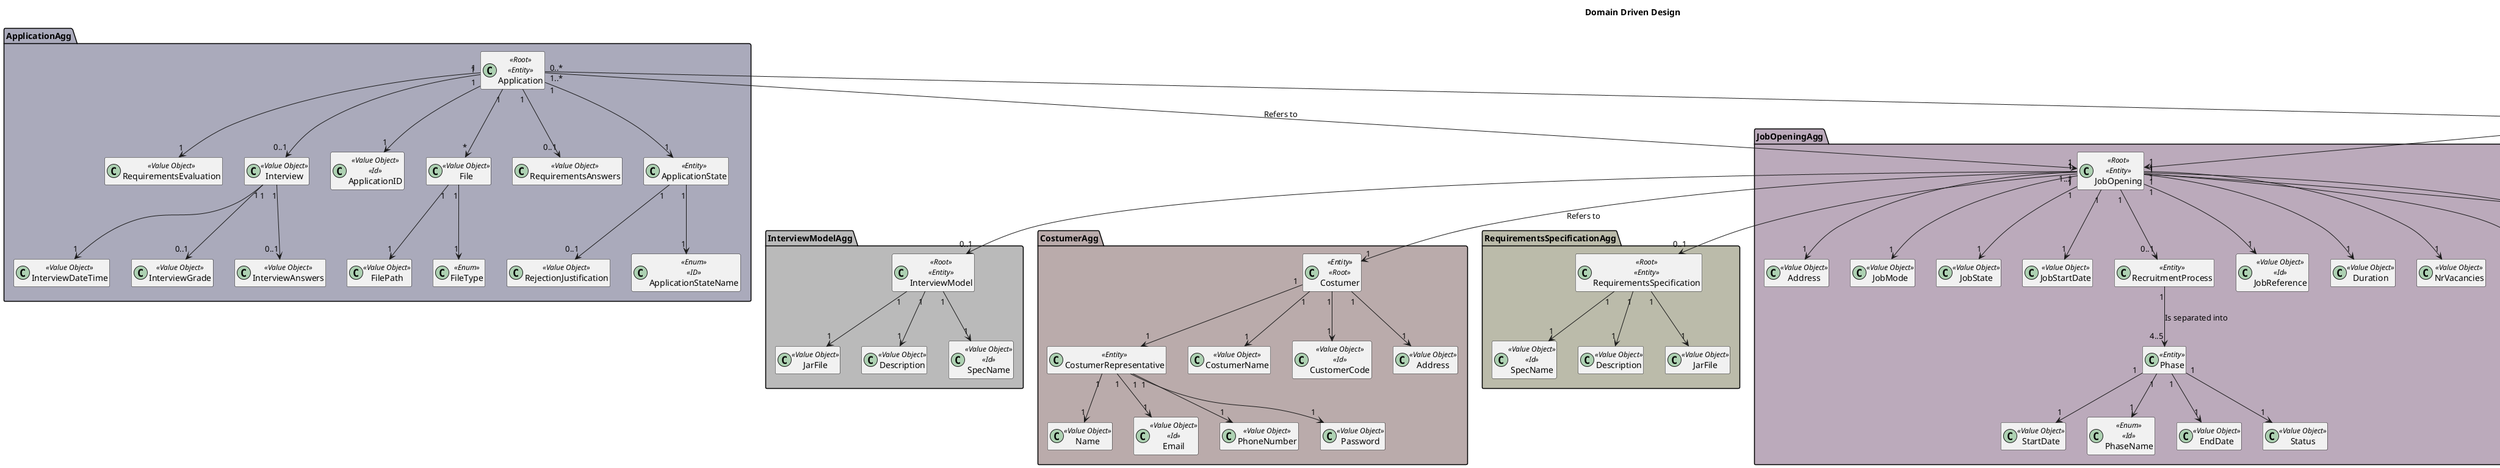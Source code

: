 @startuml
'https://plantuml.com/class-diagram

hide field
hide methods

title Domain Driven Design
skinparam linetype wavy 


package InterviewModelAgg #bababa {
    class InterviewModel<<Root>><<Entity>>
    class SpecName<<Value Object>><<Id>>
    class JarFile<<Value Object>>
    class Description<<Value Object>>

    InterviewModel"1"-->"1"JarFile
    InterviewModel"1"-->"1"SpecName
    InterviewModel"1"-->"1"Description
}

package CostumerAgg #baabab {
    class Costumer<<Entity>><<Root>>
    class CustomerCode<<Value Object>><<Id>>
    class Name<<Value Object>>
    class Address<<Value Object>>
    class CostumerRepresentative<<Entity>>
    class CostumerName<<Value Object>>

    class Email<<Value Object>><<Id>>
    class PhoneNumber<<Value Object>>
    class Name<<Value Object>>
    class Password<<Value Object>>

    Costumer "1" --> "1" CustomerCode
    Costumer "1" --> "1" CostumerName
    Costumer "1" --> "1" Address
    Costumer "1" --> "1" CostumerRepresentative

    CostumerRepresentative "1" --> "1" Email
    CostumerRepresentative "1" --> "1" PhoneNumber
    CostumerRepresentative "1" --> "1" Name
    CostumerRepresentative "1" --> "1" Password
}

package JobOpeningAgg #bbaabb {
    class JobOpening<<Root>><<Entity>>
    class JobReference<<Value Object>><<Id>>
    class Duration<<Value Object>>
    class NrVacancies<<Value Object>>
    class JobOpeningTitle<<Value Object>>
    class ContractType<<Value Object>>
    class Description<<Value Object>>
    class Address<<Value Object>>
    class JobMode<<Value Object>>
    class JobState<<Value Object>>
    class StartDate<<Value Object>>

    class Phase<<Entity>>
    class PhaseName<<Enum>><<Id>>
    class StartDate<<Value Object>>
    class JobStartDate<<Value Object>>
    class EndDate<<Value Object>>
    class Status <<Value Object>>
    class RecruitmentProcess<<Entity>>


    JobOpening "1" --> "1" JobReference
    JobOpening "1" --> "1" Duration
    JobOpening "1" --> "1" NrVacancies
    JobOpening "1" --> "1" JobOpeningTitle
    JobOpening "1" --> "1" ContractType
    JobOpening "1" --> "1" Description
    JobOpening "1" --> "1" Address
    JobOpening "1" --> "1" JobMode
    JobOpening "1" --> "1" JobState
    JobOpening "1" --> "1" JobStartDate
    JobOpening "1" --> "0..1" RecruitmentProcess

    JobOpening "1..*"--> "1" Costumer : Refers to

    
    Phase "1" --> "1" PhaseName
    Phase "1" --> "1" StartDate
    Phase "1" --> "1" EndDate
    Phase "1" --> "1" Status

    RecruitmentProcess "1"-->"4..5" Phase : Is separated into 
}

package RequirementsSpecificationAgg #bbbbaa {
    class RequirementsSpecification<<Root>><<Entity>>
    class JarFile<<Value Object>>
    class SpecName<<Value Object>><<Id>>
    class Description<<Value Object>>

    RequirementsSpecification "1" --> "1" JarFile
    RequirementsSpecification "1" --> "1" SpecName
    RequirementsSpecification "1" --> "1" Description
}

package CandidateAgg #aababb {
    class Candidate<<Root>><<Entity>>
    class Email<<Value Object>><<Id>>
    class Name<<Value Object>>
    class PhoneNumber<<Value Object>>
    class CandidateState<<Value Object>>


    Candidate "1" --> "1" Email
    Candidate "1" --> "1" Name
    Candidate "1" --> "1" PhoneNumber
    Candidate "1" --> "1" CandidateState
}

package ApplicationAgg #aaaabb {
    
    class Application<<Root>><<Entity>>
    class ApplicationID<<Value Object>><<Id>>
    
    class FilePath<<Value Object>>
    class File<<Value Object>>
    class FileType<<Enum>>
    class RequirementsAnswers<<Value Object>>

    class RejectionJustification<<Value Object>>
    class InterviewDateTime<<Value Object>>
    
    class ApplicationState<<Entity>>
    class ApplicationStateName<<Enum>><<ID>>

    class RequirementsEvaluation<<Value Object>>

    class Interview<<Value Object>>
    class InterviewGrade<<Value Object>>
    class InterviewAnswers<<Value Object>>

    Application "1" --> "1" ApplicationID
    Application "1" --> "1" ApplicationState
    ApplicationState "1" --> "1" ApplicationStateName
    ApplicationState "1" --> "0..1" RejectionJustification
    Application "1" --> "0..1" Interview
    Application "1" --> "0..1" RequirementsAnswers
    Application "1" --> "*" File

    Application "1" --> "1" RequirementsEvaluation

    File "1" --> "1" FilePath
    File "1" --> "1" FileType

    

    Interview "1" --> "0..1" InterviewAnswers
    Interview "1" --> "0..1" InterviewGrade
    Interview "1" --> "1" InterviewDateTime

 

    Application "0..*" --> "1" JobOpening : Refers to
    Application "1..*" --> "1" Candidate : Is submitted by
}

package RankingAgg #abbabb {
    class Rank<<Root>><<Entity>>
    class RankID<<Value Object>><<Id>>

    Rank "1" --> "1" RankID

    Rank "1"-->"1" JobOpening : Refers to
    Rank "1"-->"*" Candidate : Is ordered by
}



JobOpening "1"-->"0..1" RequirementsSpecification
JobOpening "1"-->"0..1" InterviewModel




/'

class InterviewEvaluate<<Service>>

InterviewEvaluate ..> InterviewModel
InterviewEvaluate ..> Application : Generates Interview Evaluation



class RequirementsEvaluate<<Service>>


RequirementsEvaluate ..> Application: Generates Requirements Evaluation
RequirementsEvaluate ..> RequirementsSpecification
RequirementsEvaluate ..> JobOpening : Refers to

class NotificationService<<Service>>

NotificationService ..> Candidate : Notifies
NotificationService ..> Costumer : Notifies
NotificationService ..> Application : Gets verification result
NotificationService ..> JobOpening : Gets job opening state
'/

@enduml